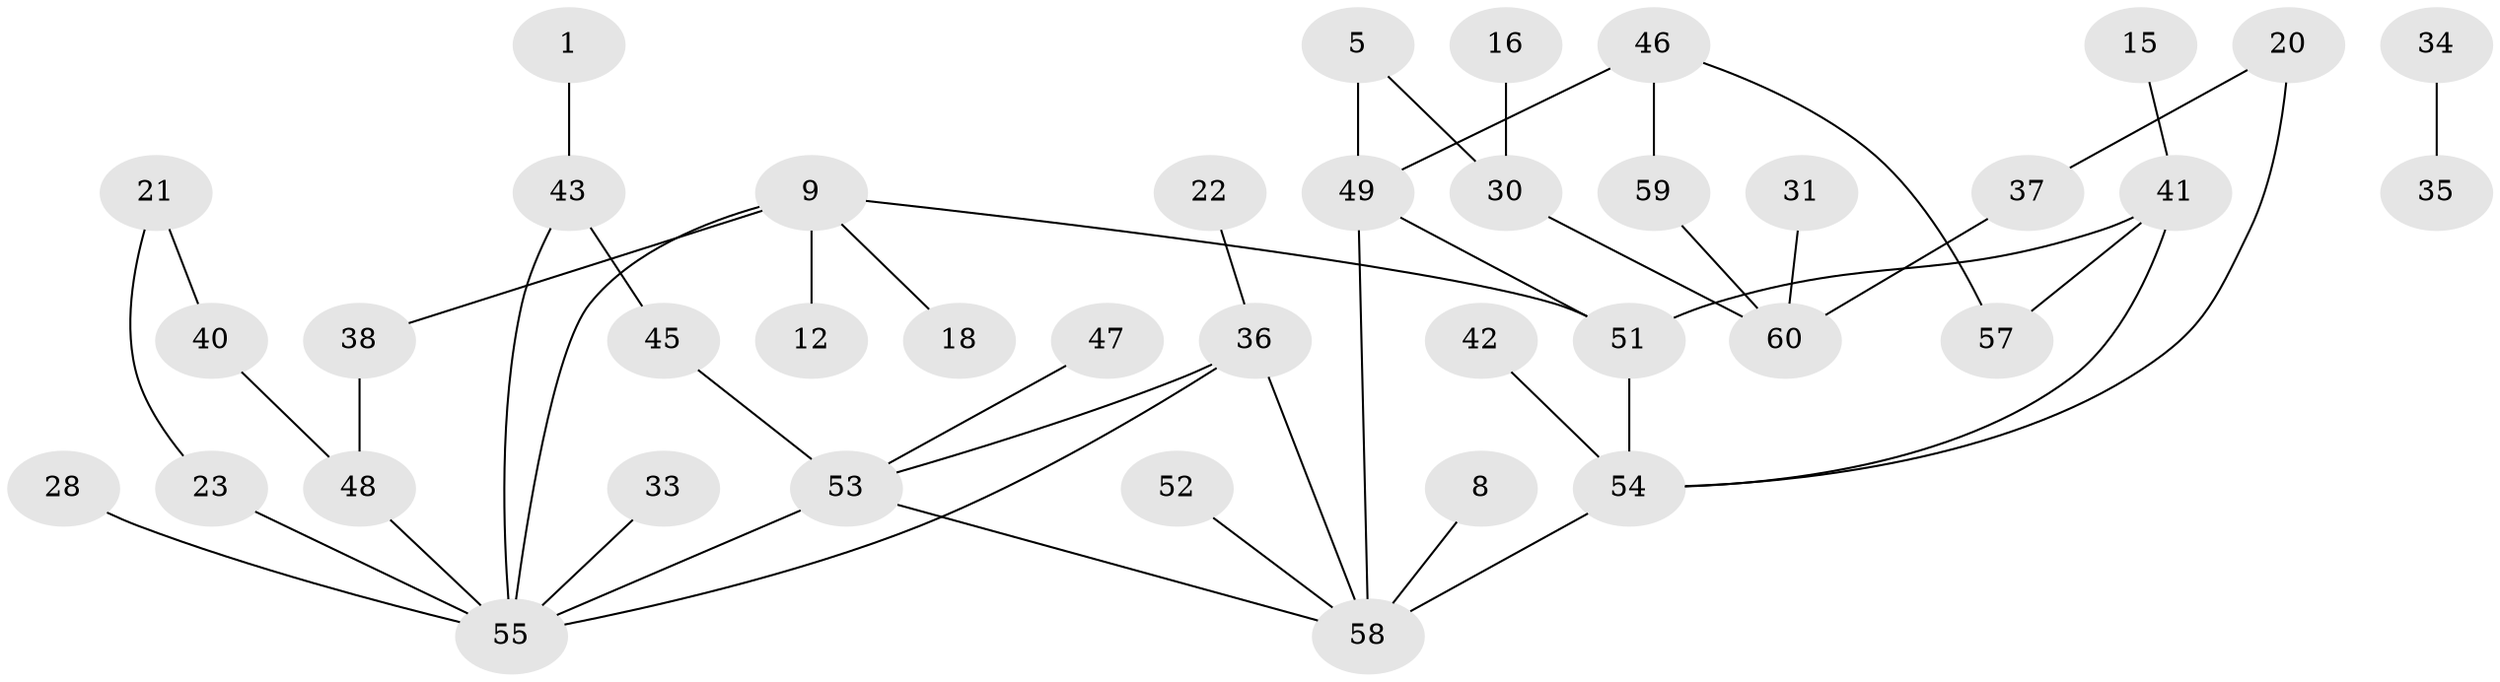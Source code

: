 // original degree distribution, {1: 0.2605042016806723, 3: 0.14285714285714285, 0: 0.15966386554621848, 2: 0.31932773109243695, 5: 0.03361344537815126, 4: 0.08403361344537816}
// Generated by graph-tools (version 1.1) at 2025/25/03/09/25 03:25:17]
// undirected, 39 vertices, 48 edges
graph export_dot {
graph [start="1"]
  node [color=gray90,style=filled];
  1;
  5;
  8;
  9;
  12;
  15;
  16;
  18;
  20;
  21;
  22;
  23;
  28;
  30;
  31;
  33;
  34;
  35;
  36;
  37;
  38;
  40;
  41;
  42;
  43;
  45;
  46;
  47;
  48;
  49;
  51;
  52;
  53;
  54;
  55;
  57;
  58;
  59;
  60;
  1 -- 43 [weight=1.0];
  5 -- 30 [weight=1.0];
  5 -- 49 [weight=1.0];
  8 -- 58 [weight=1.0];
  9 -- 12 [weight=1.0];
  9 -- 18 [weight=1.0];
  9 -- 38 [weight=1.0];
  9 -- 51 [weight=1.0];
  9 -- 55 [weight=1.0];
  15 -- 41 [weight=1.0];
  16 -- 30 [weight=1.0];
  20 -- 37 [weight=1.0];
  20 -- 54 [weight=1.0];
  21 -- 23 [weight=1.0];
  21 -- 40 [weight=1.0];
  22 -- 36 [weight=1.0];
  23 -- 55 [weight=1.0];
  28 -- 55 [weight=1.0];
  30 -- 60 [weight=1.0];
  31 -- 60 [weight=1.0];
  33 -- 55 [weight=1.0];
  34 -- 35 [weight=1.0];
  36 -- 53 [weight=1.0];
  36 -- 55 [weight=1.0];
  36 -- 58 [weight=1.0];
  37 -- 60 [weight=1.0];
  38 -- 48 [weight=1.0];
  40 -- 48 [weight=1.0];
  41 -- 51 [weight=1.0];
  41 -- 54 [weight=1.0];
  41 -- 57 [weight=1.0];
  42 -- 54 [weight=1.0];
  43 -- 45 [weight=1.0];
  43 -- 55 [weight=1.0];
  45 -- 53 [weight=2.0];
  46 -- 49 [weight=1.0];
  46 -- 57 [weight=1.0];
  46 -- 59 [weight=1.0];
  47 -- 53 [weight=1.0];
  48 -- 55 [weight=1.0];
  49 -- 51 [weight=1.0];
  49 -- 58 [weight=1.0];
  51 -- 54 [weight=1.0];
  52 -- 58 [weight=1.0];
  53 -- 55 [weight=1.0];
  53 -- 58 [weight=1.0];
  54 -- 58 [weight=2.0];
  59 -- 60 [weight=1.0];
}
